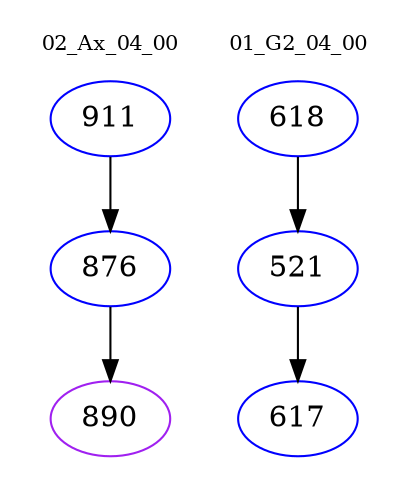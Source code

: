 digraph{
subgraph cluster_0 {
color = white
label = "02_Ax_04_00";
fontsize=10;
T0_911 [label="911", color="blue"]
T0_911 -> T0_876 [color="black"]
T0_876 [label="876", color="blue"]
T0_876 -> T0_890 [color="black"]
T0_890 [label="890", color="purple"]
}
subgraph cluster_1 {
color = white
label = "01_G2_04_00";
fontsize=10;
T1_618 [label="618", color="blue"]
T1_618 -> T1_521 [color="black"]
T1_521 [label="521", color="blue"]
T1_521 -> T1_617 [color="black"]
T1_617 [label="617", color="blue"]
}
}
